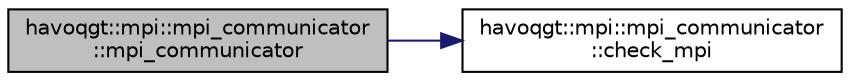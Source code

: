 digraph "havoqgt::mpi::mpi_communicator::mpi_communicator"
{
  edge [fontname="Helvetica",fontsize="10",labelfontname="Helvetica",labelfontsize="10"];
  node [fontname="Helvetica",fontsize="10",shape=record];
  rankdir="LR";
  Node1 [label="havoqgt::mpi::mpi_communicator\l::mpi_communicator",height=0.2,width=0.4,color="black", fillcolor="grey75", style="filled", fontcolor="black"];
  Node1 -> Node2 [color="midnightblue",fontsize="10",style="solid",fontname="Helvetica"];
  Node2 [label="havoqgt::mpi::mpi_communicator\l::check_mpi",height=0.2,width=0.4,color="black", fillcolor="white", style="filled",URL="$classhavoqgt_1_1mpi_1_1mpi__communicator.html#ac6ff330f1c3d0ca08230620b422abbd5",tooltip="Checks MPI return codes. "];
}
